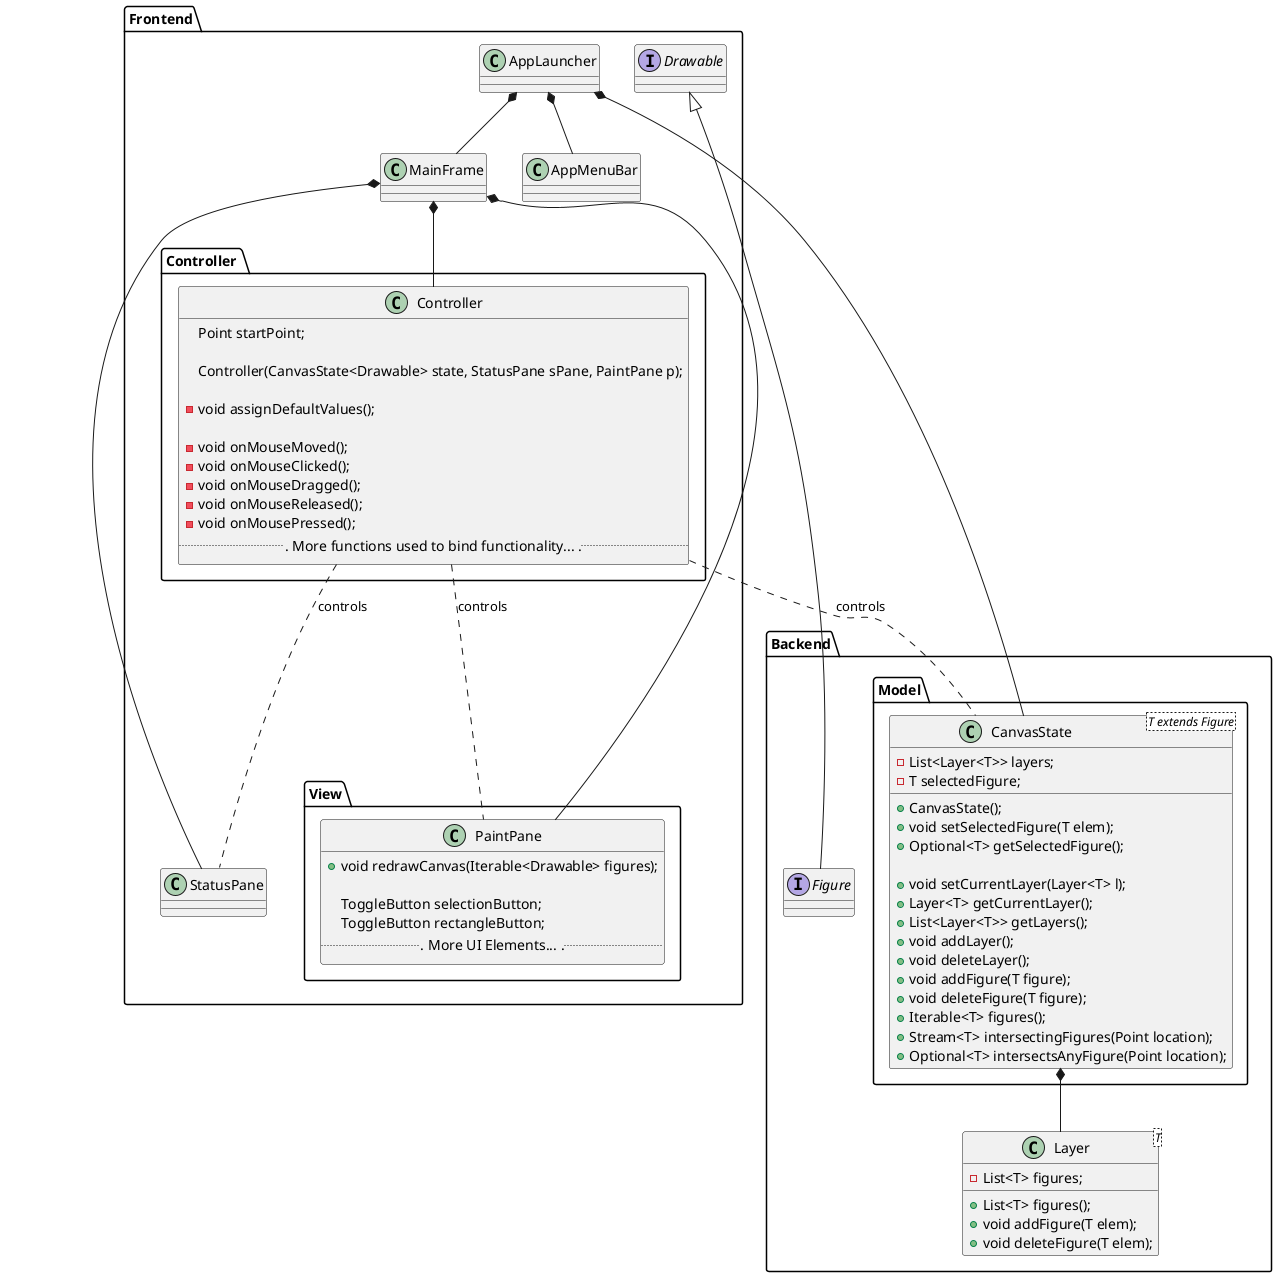 @startuml

package "Backend" {
  class Layer<T>{
    -List<T> figures;
    +List<T> figures();
    +void addFigure(T elem);
    +void deleteFigure(T elem);
  }
  interface Figure {
  }

  package "Model" {
    class CanvasState<T extends Figure> {
      -List<Layer<T>> layers;
      -T selectedFigure;
      +CanvasState();
      +void setSelectedFigure(T elem);
      +Optional<T> getSelectedFigure();

      +void setCurrentLayer(Layer<T> l);
      +Layer<T> getCurrentLayer();
      +List<Layer<T>> getLayers();
      +void addLayer();
      +void deleteLayer();
      +void addFigure(T figure);
      +void deleteFigure(T figure);
      +Iterable<T> figures();
      +Stream<T> intersectingFigures(Point location);
      +Optional<T> intersectsAnyFigure(Point location);
    }
  }

  CanvasState *-- Layer
}

package "Frontend" {
  interface Drawable {}

  package "Controller " {
    class Controller {
      Point startPoint;

      Controller(CanvasState<Drawable> state, StatusPane sPane, PaintPane p);

      -void assignDefaultValues();
   
      -void onMouseMoved();
      -void onMouseClicked();
      -void onMouseDragged();
      -void onMouseReleased();
      -void onMousePressed();
      ... More functions used to bind functionality... ...
    }
  }

  package "View" {
    class PaintPane {
      +void redrawCanvas(Iterable<Drawable> figures);

      ToggleButton selectionButton;
      ToggleButton rectangleButton;
      ... More UI Elements... ...
    }
  }

  class MainFrame { }

  class StatusPane { }

  class AppLauncher { }

  class AppMenuBar { }

  MainFrame *-- PaintPane
  MainFrame *-- StatusPane
  MainFrame *-- Controller
  AppLauncher *-- MainFrame
  AppLauncher *-- AppMenuBar
  AppLauncher *-- CanvasState
  Drawable <|-- Figure
  Controller .. CanvasState : controls
  Controller .. PaintPane : controls
  Controller .. StatusPane : controls
}

@enduml

